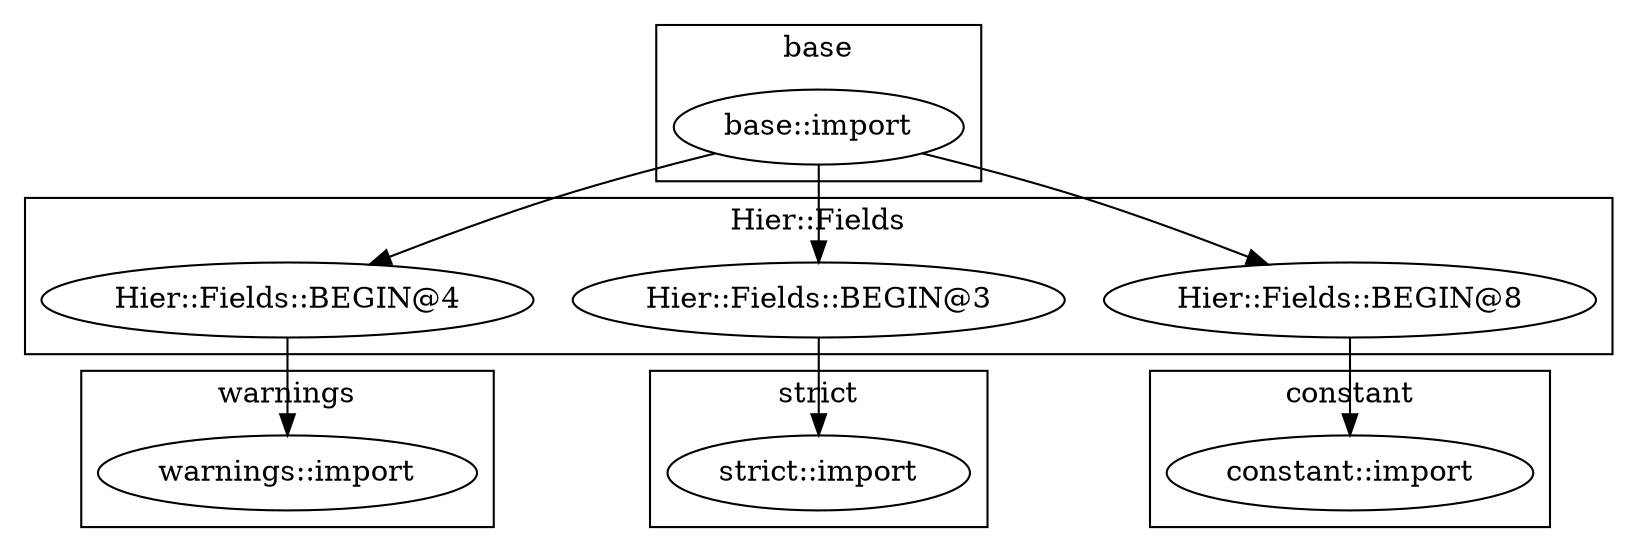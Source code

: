 digraph {
graph [overlap=false]
subgraph cluster_base {
	label="base";
	"base::import";
}
subgraph cluster_warnings {
	label="warnings";
	"warnings::import";
}
subgraph cluster_strict {
	label="strict";
	"strict::import";
}
subgraph cluster_constant {
	label="constant";
	"constant::import";
}
subgraph cluster_Hier_Fields {
	label="Hier::Fields";
	"Hier::Fields::BEGIN@4";
	"Hier::Fields::BEGIN@3";
	"Hier::Fields::BEGIN@8";
}
"base::import" -> "Hier::Fields::BEGIN@3";
"Hier::Fields::BEGIN@8" -> "constant::import";
"Hier::Fields::BEGIN@4" -> "warnings::import";
"base::import" -> "Hier::Fields::BEGIN@8";
"base::import" -> "Hier::Fields::BEGIN@4";
"Hier::Fields::BEGIN@3" -> "strict::import";
}
